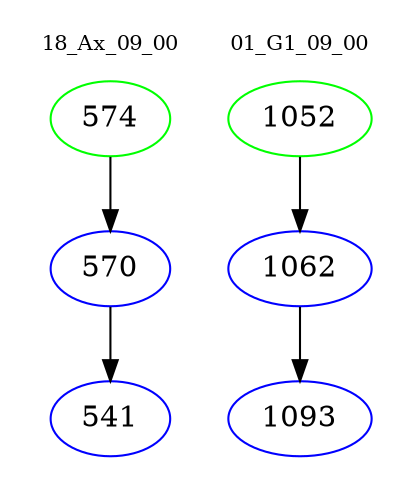 digraph{
subgraph cluster_0 {
color = white
label = "18_Ax_09_00";
fontsize=10;
T0_574 [label="574", color="green"]
T0_574 -> T0_570 [color="black"]
T0_570 [label="570", color="blue"]
T0_570 -> T0_541 [color="black"]
T0_541 [label="541", color="blue"]
}
subgraph cluster_1 {
color = white
label = "01_G1_09_00";
fontsize=10;
T1_1052 [label="1052", color="green"]
T1_1052 -> T1_1062 [color="black"]
T1_1062 [label="1062", color="blue"]
T1_1062 -> T1_1093 [color="black"]
T1_1093 [label="1093", color="blue"]
}
}
